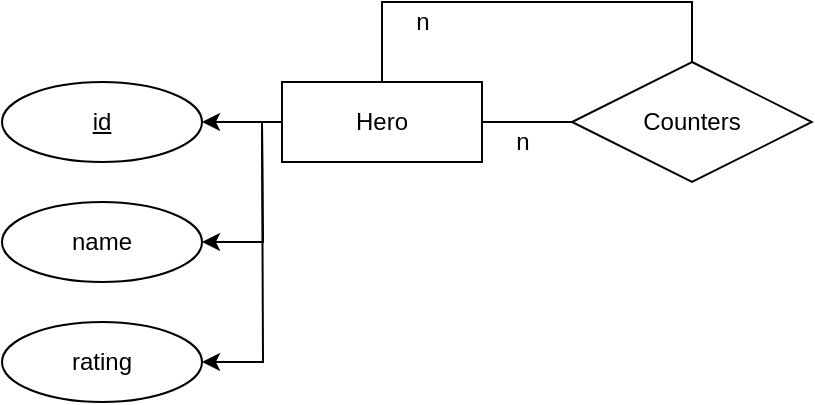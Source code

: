 <mxfile version="13.8.1" type="device"><diagram id="R2lEEEUBdFMjLlhIrx00" name="Page-1"><mxGraphModel dx="1422" dy="803" grid="1" gridSize="10" guides="1" tooltips="1" connect="1" arrows="1" fold="1" page="1" pageScale="1" pageWidth="850" pageHeight="1100" math="0" shadow="0" extFonts="Permanent Marker^https://fonts.googleapis.com/css?family=Permanent+Marker"><root><mxCell id="0"/><mxCell id="1" parent="0"/><mxCell id="hEgxWJ-MVUIllhSCzW1c-3" style="edgeStyle=orthogonalEdgeStyle;rounded=0;orthogonalLoop=1;jettySize=auto;html=1;exitX=0;exitY=0.5;exitDx=0;exitDy=0;entryX=1;entryY=0.5;entryDx=0;entryDy=0;" edge="1" parent="1" source="hEgxWJ-MVUIllhSCzW1c-1"><mxGeometry relative="1" as="geometry"><mxPoint x="180" y="180" as="targetPoint"/></mxGeometry></mxCell><mxCell id="hEgxWJ-MVUIllhSCzW1c-10" style="edgeStyle=orthogonalEdgeStyle;rounded=0;orthogonalLoop=1;jettySize=auto;html=1;exitX=1;exitY=0.5;exitDx=0;exitDy=0;entryX=0;entryY=0.5;entryDx=0;entryDy=0;startArrow=none;startFill=0;endArrow=none;endFill=0;" edge="1" parent="1" source="hEgxWJ-MVUIllhSCzW1c-1" target="hEgxWJ-MVUIllhSCzW1c-9"><mxGeometry relative="1" as="geometry"/></mxCell><mxCell id="hEgxWJ-MVUIllhSCzW1c-1" value="Hero" style="whiteSpace=wrap;html=1;align=center;" vertex="1" parent="1"><mxGeometry x="220" y="160" width="100" height="40" as="geometry"/></mxCell><mxCell id="hEgxWJ-MVUIllhSCzW1c-4" value="&lt;div&gt;id&lt;/div&gt;" style="ellipse;whiteSpace=wrap;html=1;align=center;fontStyle=4;" vertex="1" parent="1"><mxGeometry x="80" y="160" width="100" height="40" as="geometry"/></mxCell><mxCell id="hEgxWJ-MVUIllhSCzW1c-6" style="edgeStyle=orthogonalEdgeStyle;rounded=0;orthogonalLoop=1;jettySize=auto;html=1;exitX=1;exitY=0.5;exitDx=0;exitDy=0;startArrow=classic;startFill=1;endArrow=none;endFill=0;" edge="1" parent="1" source="hEgxWJ-MVUIllhSCzW1c-5"><mxGeometry relative="1" as="geometry"><mxPoint x="210" y="180" as="targetPoint"/></mxGeometry></mxCell><mxCell id="hEgxWJ-MVUIllhSCzW1c-5" value="name" style="ellipse;whiteSpace=wrap;html=1;align=center;" vertex="1" parent="1"><mxGeometry x="80" y="220" width="100" height="40" as="geometry"/></mxCell><mxCell id="hEgxWJ-MVUIllhSCzW1c-8" style="edgeStyle=orthogonalEdgeStyle;rounded=0;orthogonalLoop=1;jettySize=auto;html=1;exitX=1;exitY=0.5;exitDx=0;exitDy=0;startArrow=classic;startFill=1;endArrow=none;endFill=0;" edge="1" parent="1" source="hEgxWJ-MVUIllhSCzW1c-7"><mxGeometry relative="1" as="geometry"><mxPoint x="210" y="180" as="targetPoint"/></mxGeometry></mxCell><mxCell id="hEgxWJ-MVUIllhSCzW1c-7" value="rating" style="ellipse;whiteSpace=wrap;html=1;align=center;" vertex="1" parent="1"><mxGeometry x="80" y="280" width="100" height="40" as="geometry"/></mxCell><mxCell id="hEgxWJ-MVUIllhSCzW1c-11" style="edgeStyle=orthogonalEdgeStyle;rounded=0;orthogonalLoop=1;jettySize=auto;html=1;exitX=0.5;exitY=0;exitDx=0;exitDy=0;entryX=0.5;entryY=0;entryDx=0;entryDy=0;startArrow=none;startFill=0;endArrow=none;endFill=0;" edge="1" parent="1" source="hEgxWJ-MVUIllhSCzW1c-9" target="hEgxWJ-MVUIllhSCzW1c-1"><mxGeometry relative="1" as="geometry"><Array as="points"><mxPoint x="425" y="120"/><mxPoint x="270" y="120"/></Array></mxGeometry></mxCell><mxCell id="hEgxWJ-MVUIllhSCzW1c-9" value="Counters" style="shape=rhombus;perimeter=rhombusPerimeter;whiteSpace=wrap;html=1;align=center;" vertex="1" parent="1"><mxGeometry x="365" y="150" width="120" height="60" as="geometry"/></mxCell><mxCell id="hEgxWJ-MVUIllhSCzW1c-12" value="n" style="text;html=1;align=center;verticalAlign=middle;resizable=0;points=[];autosize=1;" vertex="1" parent="1"><mxGeometry x="330" y="180" width="20" height="20" as="geometry"/></mxCell><mxCell id="hEgxWJ-MVUIllhSCzW1c-13" value="n" style="text;html=1;align=center;verticalAlign=middle;resizable=0;points=[];autosize=1;" vertex="1" parent="1"><mxGeometry x="280" y="120" width="20" height="20" as="geometry"/></mxCell></root></mxGraphModel></diagram></mxfile>